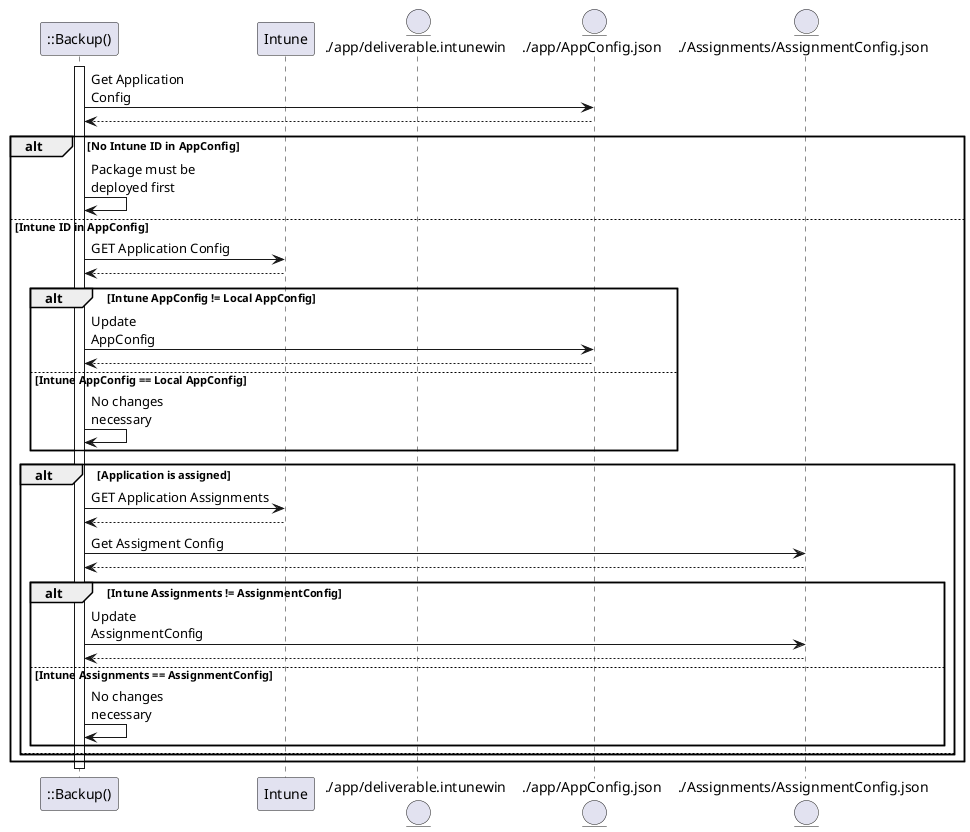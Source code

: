@startuml Win32Backup
participant "::Backup()" as backup
participant Intune
entity "./app/deliverable.intunewin" as intunewin
entity "./app/AppConfig.json" as appconfig
entity "./Assignments/AssignmentConfig.json" as assignment

activate backup
backup -> appconfig : Get Application \nConfig
appconfig --> backup 
alt No Intune ID in AppConfig
    backup -> backup : Package must be \ndeployed first
else Intune ID in AppConfig
    backup -> Intune : GET Application Config
    Intune --> backup
    alt Intune AppConfig != Local AppConfig
        backup -> appconfig : Update \nAppConfig
        appconfig --> backup
    else Intune AppConfig == Local AppConfig
        backup -> backup : No changes \nnecessary
    end
    alt Application is assigned
        backup -> Intune : GET Application Assignments
        Intune --> backup 
        backup -> assignment : Get Assigment Config
        assignment --> backup 
        alt Intune Assignments != AssignmentConfig
            backup -> assignment : Update \nAssignmentConfig
            assignment --> backup
        else Intune Assignments == AssignmentConfig
            backup -> backup : No changes \nnecessary
        end
    else
    end

end

deactivate backup
@enduml
